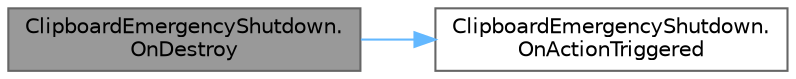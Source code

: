 digraph "ClipboardEmergencyShutdown.OnDestroy"
{
 // LATEX_PDF_SIZE
  bgcolor="transparent";
  edge [fontname=Helvetica,fontsize=10,labelfontname=Helvetica,labelfontsize=10];
  node [fontname=Helvetica,fontsize=10,shape=box,height=0.2,width=0.4];
  rankdir="LR";
  Node1 [id="Node000001",label="ClipboardEmergencyShutdown.\lOnDestroy",height=0.2,width=0.4,color="gray40", fillcolor="grey60", style="filled", fontcolor="black",tooltip="This method removes the ActionListener, disables the ActionTrigger and destroys the object."];
  Node1 -> Node2 [id="edge1_Node000001_Node000002",color="steelblue1",style="solid",tooltip=" "];
  Node2 [id="Node000002",label="ClipboardEmergencyShutdown.\lOnActionTriggered",height=0.2,width=0.4,color="grey40", fillcolor="white", style="filled",URL="$class_clipboard_emergency_shutdown.html#abf3d84aa102b25249a954b6863f96682",tooltip="This method is called when the actionTrigger is released, initiating the emergency shutdown scenario ..."];
}
